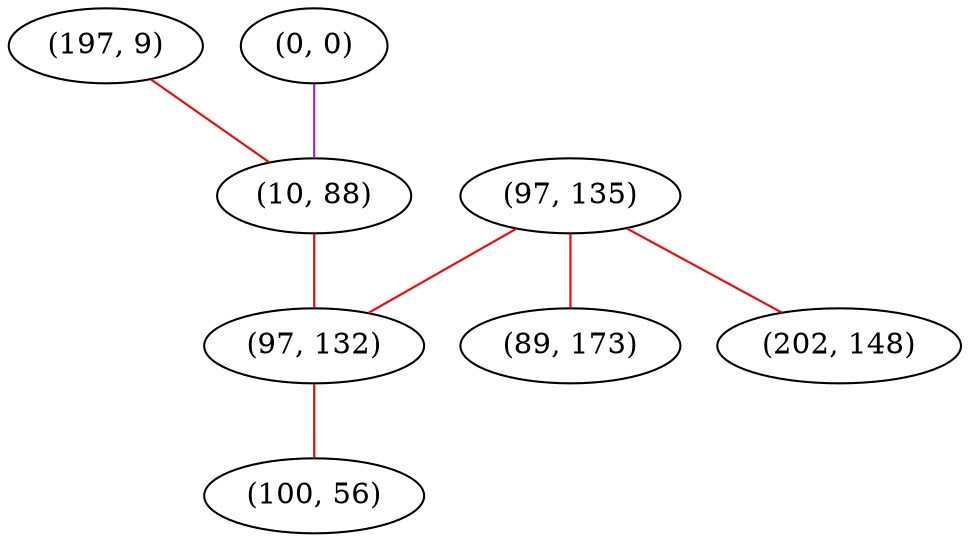 graph "" {
"(197, 9)";
"(0, 0)";
"(10, 88)";
"(97, 135)";
"(97, 132)";
"(89, 173)";
"(202, 148)";
"(100, 56)";
"(197, 9)" -- "(10, 88)"  [color=red, key=0, weight=1];
"(0, 0)" -- "(10, 88)"  [color=purple, key=0, weight=4];
"(10, 88)" -- "(97, 132)"  [color=red, key=0, weight=1];
"(97, 135)" -- "(89, 173)"  [color=red, key=0, weight=1];
"(97, 135)" -- "(202, 148)"  [color=red, key=0, weight=1];
"(97, 135)" -- "(97, 132)"  [color=red, key=0, weight=1];
"(97, 132)" -- "(100, 56)"  [color=red, key=0, weight=1];
}
